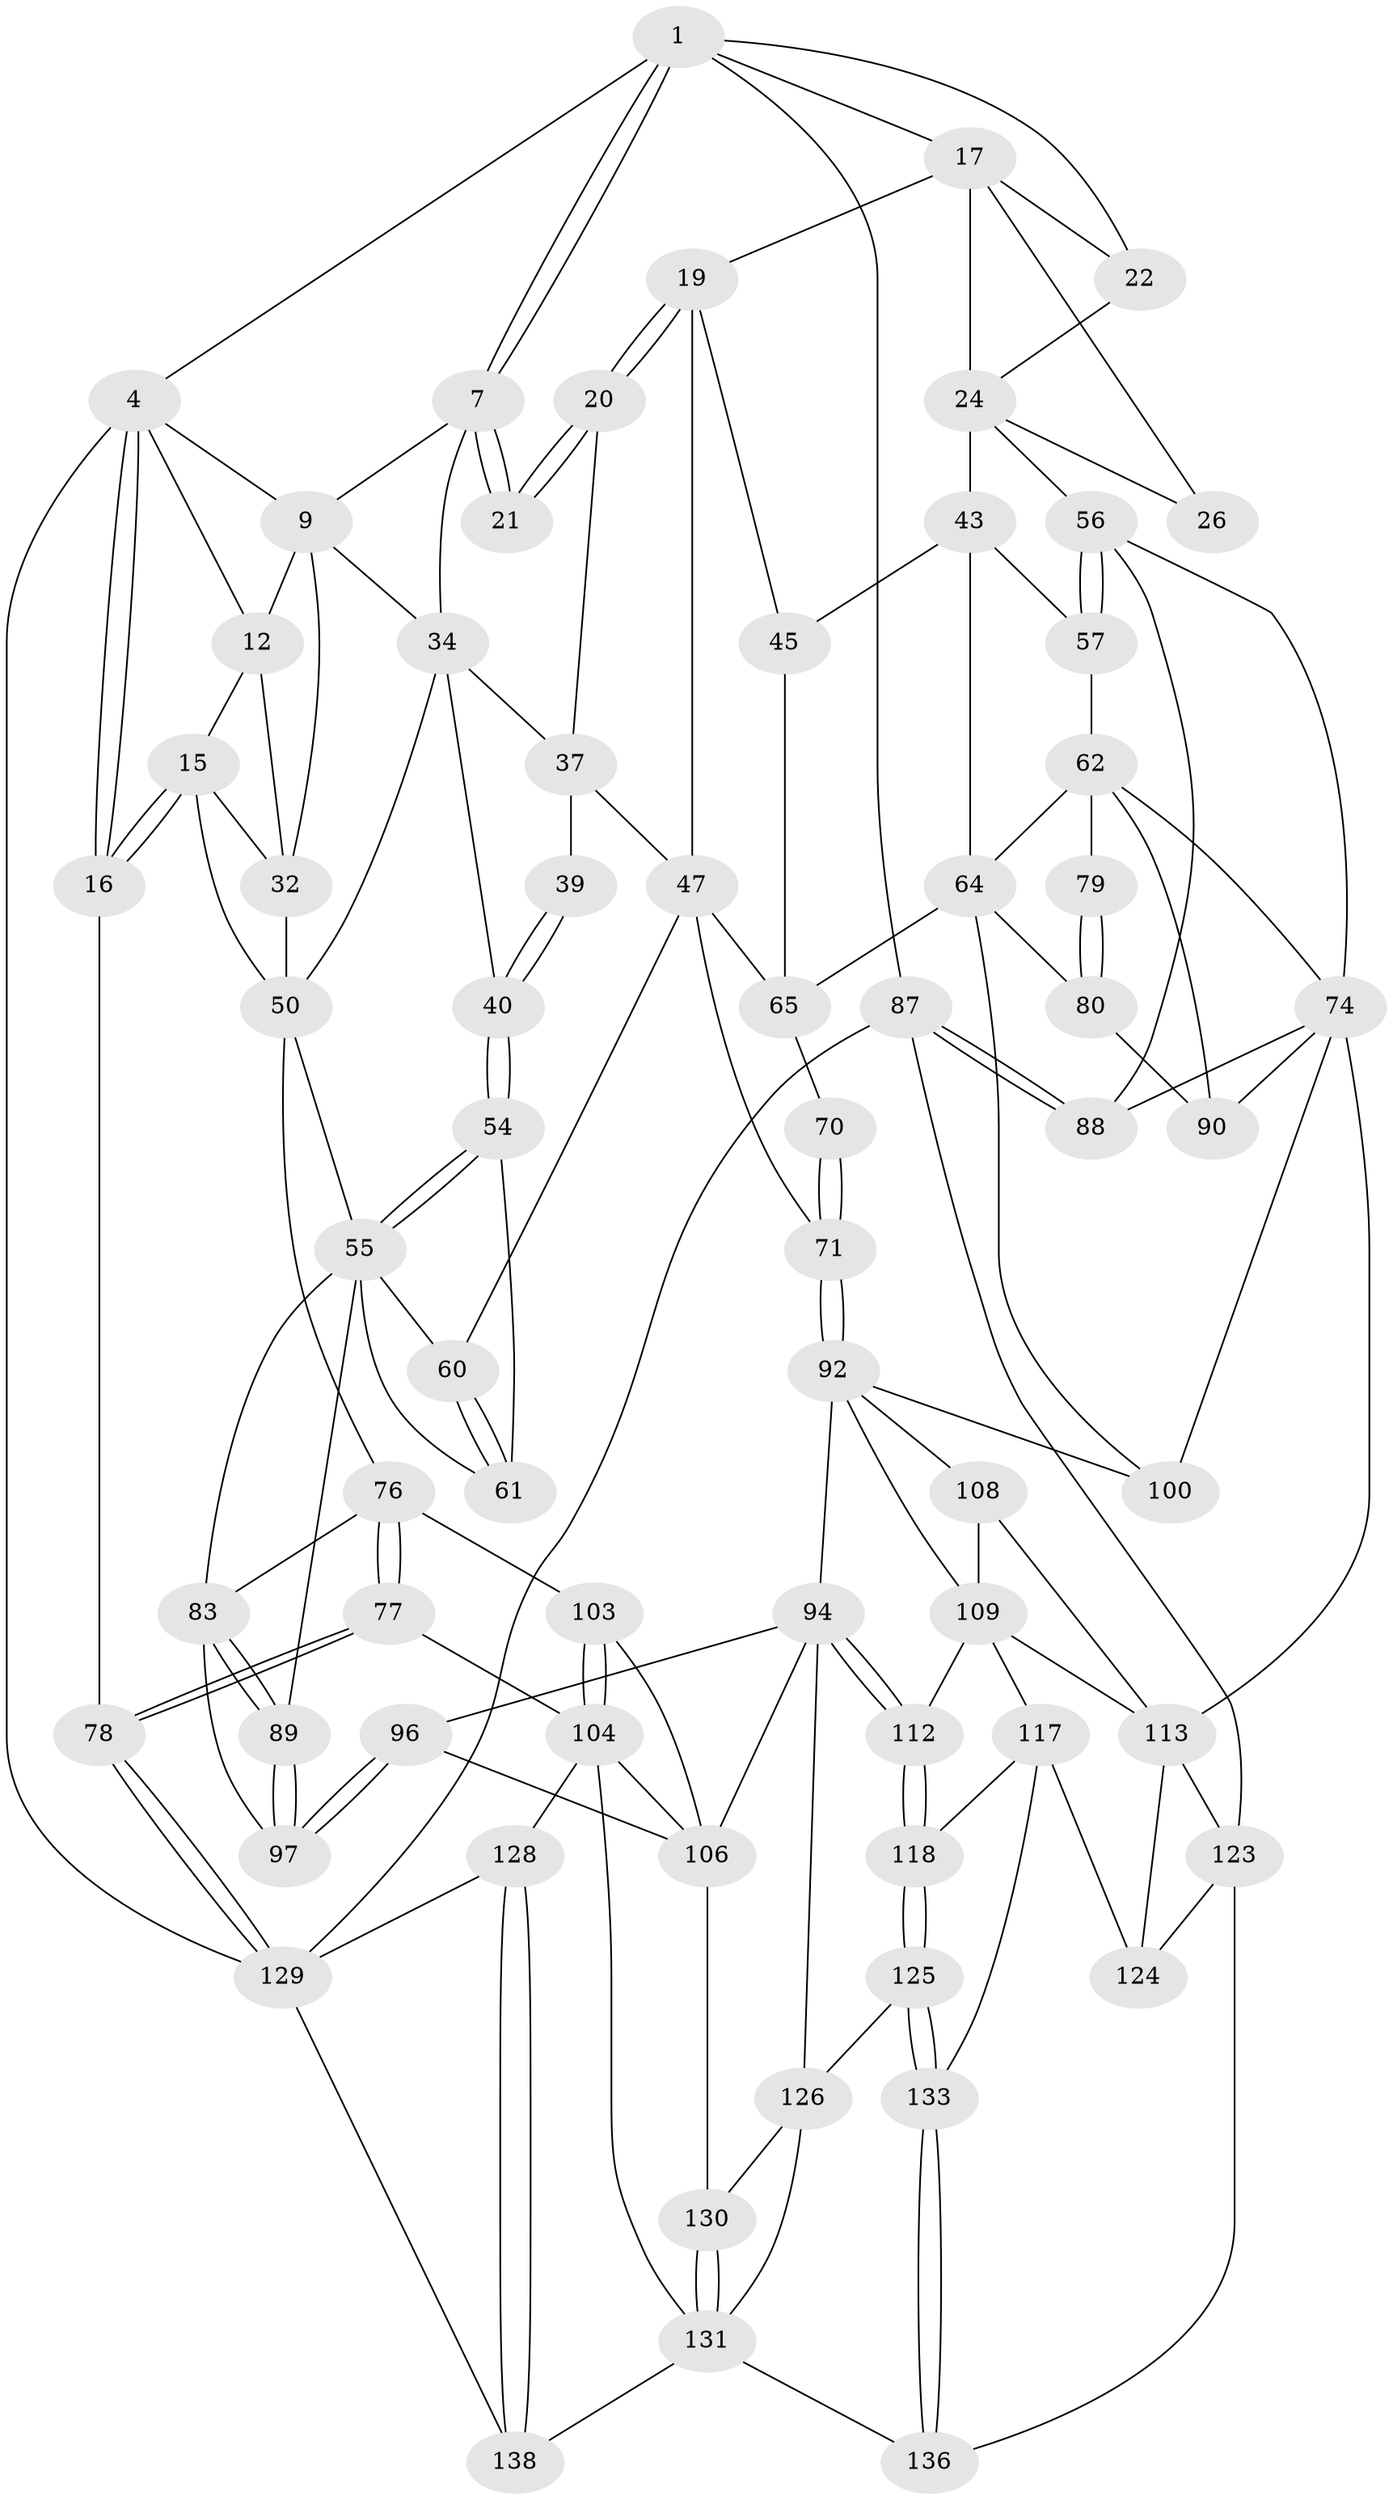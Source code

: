 // original degree distribution, {3: 0.014285714285714285, 4: 0.25, 6: 0.2357142857142857, 5: 0.5}
// Generated by graph-tools (version 1.1) at 2025/28/03/15/25 16:28:11]
// undirected, 70 vertices, 160 edges
graph export_dot {
graph [start="1"]
  node [color=gray90,style=filled];
  1 [pos="+0.433137216109022+0",super="+2"];
  4 [pos="+0+0",super="+5"];
  7 [pos="+0.44638790550054325+0.03587600805994445",super="+8"];
  9 [pos="+0.2725571088413717+0.1512242925242091",super="+31+10"];
  12 [pos="+0+0",super="+13"];
  15 [pos="+0+0.28507292206400453",super="+49"];
  16 [pos="+0+0.28318083203571276"];
  17 [pos="+0.8360807417410218+0",super="+23+18"];
  19 [pos="+0.6237440895812798+0.1934316971094893",super="+46"];
  20 [pos="+0.5725402389606868+0.1728731411684502"];
  21 [pos="+0.5678862769551936+0.16938038286405036"];
  22 [pos="+1+0"];
  24 [pos="+0.908464033331232+0.15922866271336525",super="+27+25"];
  26 [pos="+0.769110757881506+0.21027380651610036"];
  32 [pos="+0.1871610588457887+0.30854408496951313",super="+48"];
  34 [pos="+0.3807033964509543+0.2709877979454043",super="+35"];
  37 [pos="+0.5129729517641612+0.23245620801494812",super="+42+38"];
  39 [pos="+0.4263584884656087+0.38631471800426415"];
  40 [pos="+0.36782624969531874+0.3846837004772981"];
  43 [pos="+0.7862809779563504+0.39153926240125264",super="+51+44"];
  45 [pos="+0.6844166353957792+0.3847701325716164"];
  47 [pos="+0.47919091295222094+0.4102239577433277",super="+58"];
  50 [pos="+0.3167969401451515+0.3798647466033135",super="+52"];
  54 [pos="+0.35847400442520666+0.42882009656473374"];
  55 [pos="+0.2440127888208819+0.5172173332733245",super="+72"];
  56 [pos="+1+0.5283004971707549",super="+73"];
  57 [pos="+0.916273503097396+0.4449950693201735"];
  60 [pos="+0.4450722224287624+0.5841300377240288"];
  61 [pos="+0.37242989220089495+0.498622530215341"];
  62 [pos="+0.8973387595881048+0.49557275115983423",super="+63+75"];
  64 [pos="+0.7910137714120123+0.4948405101382224",super="+67"];
  65 [pos="+0.6805468607914996+0.38886511915729827",super="+66+69"];
  70 [pos="+0.6116532533872314+0.599993788594702"];
  71 [pos="+0.5449449769673577+0.6166895074932967"];
  74 [pos="+1+0.5629198708652364",super="+91"];
  76 [pos="+0.0868673541359395+0.6110789675992786",super="+85"];
  77 [pos="+0+0.6695360224609801"];
  78 [pos="+0+0.6704960693391059"];
  79 [pos="+0.8764253835147452+0.5586896773226905"];
  80 [pos="+0.7713449185232873+0.6313279533063638"];
  83 [pos="+0.27746961578221113+0.6114246600980384",super="+84"];
  87 [pos="+1+1"];
  88 [pos="+1+0.8978266690398837"];
  89 [pos="+0.35979736728947653+0.6800116547329148"];
  90 [pos="+0.8853154973021397+0.6607750139011866"];
  92 [pos="+0.5422488201273955+0.6684956098623464",super="+101+93"];
  94 [pos="+0.47469382410041433+0.7971400057474232",super="+95"];
  96 [pos="+0.35897188357895243+0.7477124543583871"];
  97 [pos="+0.35637966532181253+0.6916951879065115"];
  100 [pos="+0.7230920831537672+0.6529390056653788"];
  103 [pos="+0.1660205348194118+0.699183627625912"];
  104 [pos="+0.15266016928864162+0.7731149352591687",super="+105+111"];
  106 [pos="+0.35770254394506507+0.7486854712795197",super="+107+120"];
  108 [pos="+0.6746865788721087+0.7757377453810967"];
  109 [pos="+0.6623195118883738+0.7773672331694985",super="+110+116"];
  112 [pos="+0.5498418977586376+0.8465334901146286"];
  113 [pos="+0.7999982631702097+0.8164055394493704",super="+115+114"];
  117 [pos="+0.5767417390587776+0.8563841495972591",super="+132"];
  118 [pos="+0.5585763281970072+0.8570818076697583"];
  123 [pos="+0.797804070909565+0.8804589524668593",super="+135"];
  124 [pos="+0.6941328977690516+0.8926501532347042"];
  125 [pos="+0.5555874717338012+0.8840475547329059"];
  126 [pos="+0.45073689164372205+0.941949321784493",super="+139"];
  128 [pos="+0.06729068228473636+0.8980057373119479"];
  129 [pos="+0+0.845605699025772",super="+134"];
  130 [pos="+0.23337823918625938+0.9545274935496708"];
  131 [pos="+0.2105676111341509+0.9862694500354726",super="+137"];
  133 [pos="+0.6145962708495328+1"];
  136 [pos="+0.6042957138378933+1"];
  138 [pos="+0+1"];
  1 -- 7;
  1 -- 7;
  1 -- 17;
  1 -- 4;
  1 -- 22;
  1 -- 87;
  4 -- 16;
  4 -- 16;
  4 -- 9;
  4 -- 12;
  4 -- 129;
  7 -- 21 [weight=2];
  7 -- 21;
  7 -- 9;
  7 -- 34;
  9 -- 32;
  9 -- 34;
  9 -- 12 [weight=2];
  12 -- 32;
  12 -- 15;
  15 -- 16;
  15 -- 16;
  15 -- 50;
  15 -- 32;
  16 -- 78;
  17 -- 24;
  17 -- 22;
  17 -- 26;
  17 -- 19;
  19 -- 20;
  19 -- 20;
  19 -- 45;
  19 -- 47;
  20 -- 21;
  20 -- 21;
  20 -- 37;
  22 -- 24;
  24 -- 56;
  24 -- 26 [weight=2];
  24 -- 43 [weight=2];
  32 -- 50;
  34 -- 37;
  34 -- 40;
  34 -- 50;
  37 -- 47;
  37 -- 39 [weight=2];
  39 -- 40;
  39 -- 40;
  40 -- 54;
  40 -- 54;
  43 -- 57;
  43 -- 64;
  43 -- 45;
  45 -- 65;
  47 -- 65;
  47 -- 60;
  47 -- 71;
  50 -- 76;
  50 -- 55;
  54 -- 55;
  54 -- 55;
  54 -- 61;
  55 -- 83;
  55 -- 89;
  55 -- 60;
  55 -- 61;
  56 -- 57;
  56 -- 57;
  56 -- 74;
  56 -- 88;
  57 -- 62;
  60 -- 61;
  60 -- 61;
  62 -- 64;
  62 -- 79 [weight=2];
  62 -- 74;
  62 -- 90;
  64 -- 65;
  64 -- 80;
  64 -- 100;
  65 -- 70 [weight=2];
  70 -- 71;
  70 -- 71;
  71 -- 92;
  71 -- 92;
  74 -- 113 [weight=2];
  74 -- 100;
  74 -- 90;
  74 -- 88;
  76 -- 77;
  76 -- 77;
  76 -- 103;
  76 -- 83;
  77 -- 78;
  77 -- 78;
  77 -- 104;
  78 -- 129;
  78 -- 129;
  79 -- 80;
  79 -- 80;
  80 -- 90;
  83 -- 89;
  83 -- 89;
  83 -- 97;
  87 -- 88;
  87 -- 88;
  87 -- 129;
  87 -- 123;
  89 -- 97;
  89 -- 97;
  92 -- 100;
  92 -- 108;
  92 -- 109;
  92 -- 94;
  94 -- 112;
  94 -- 112;
  94 -- 96;
  94 -- 126;
  94 -- 106;
  96 -- 97;
  96 -- 97;
  96 -- 106;
  103 -- 104;
  103 -- 104;
  103 -- 106;
  104 -- 128;
  104 -- 131;
  104 -- 106 [weight=2];
  106 -- 130;
  108 -- 109;
  108 -- 113;
  109 -- 112;
  109 -- 113;
  109 -- 117;
  112 -- 118;
  112 -- 118;
  113 -- 123;
  113 -- 124;
  117 -- 118;
  117 -- 124;
  117 -- 133;
  118 -- 125;
  118 -- 125;
  123 -- 124;
  123 -- 136;
  125 -- 126;
  125 -- 133;
  125 -- 133;
  126 -- 130;
  126 -- 131;
  128 -- 129;
  128 -- 138;
  128 -- 138;
  129 -- 138;
  130 -- 131;
  130 -- 131;
  131 -- 136;
  131 -- 138;
  133 -- 136;
  133 -- 136;
}
